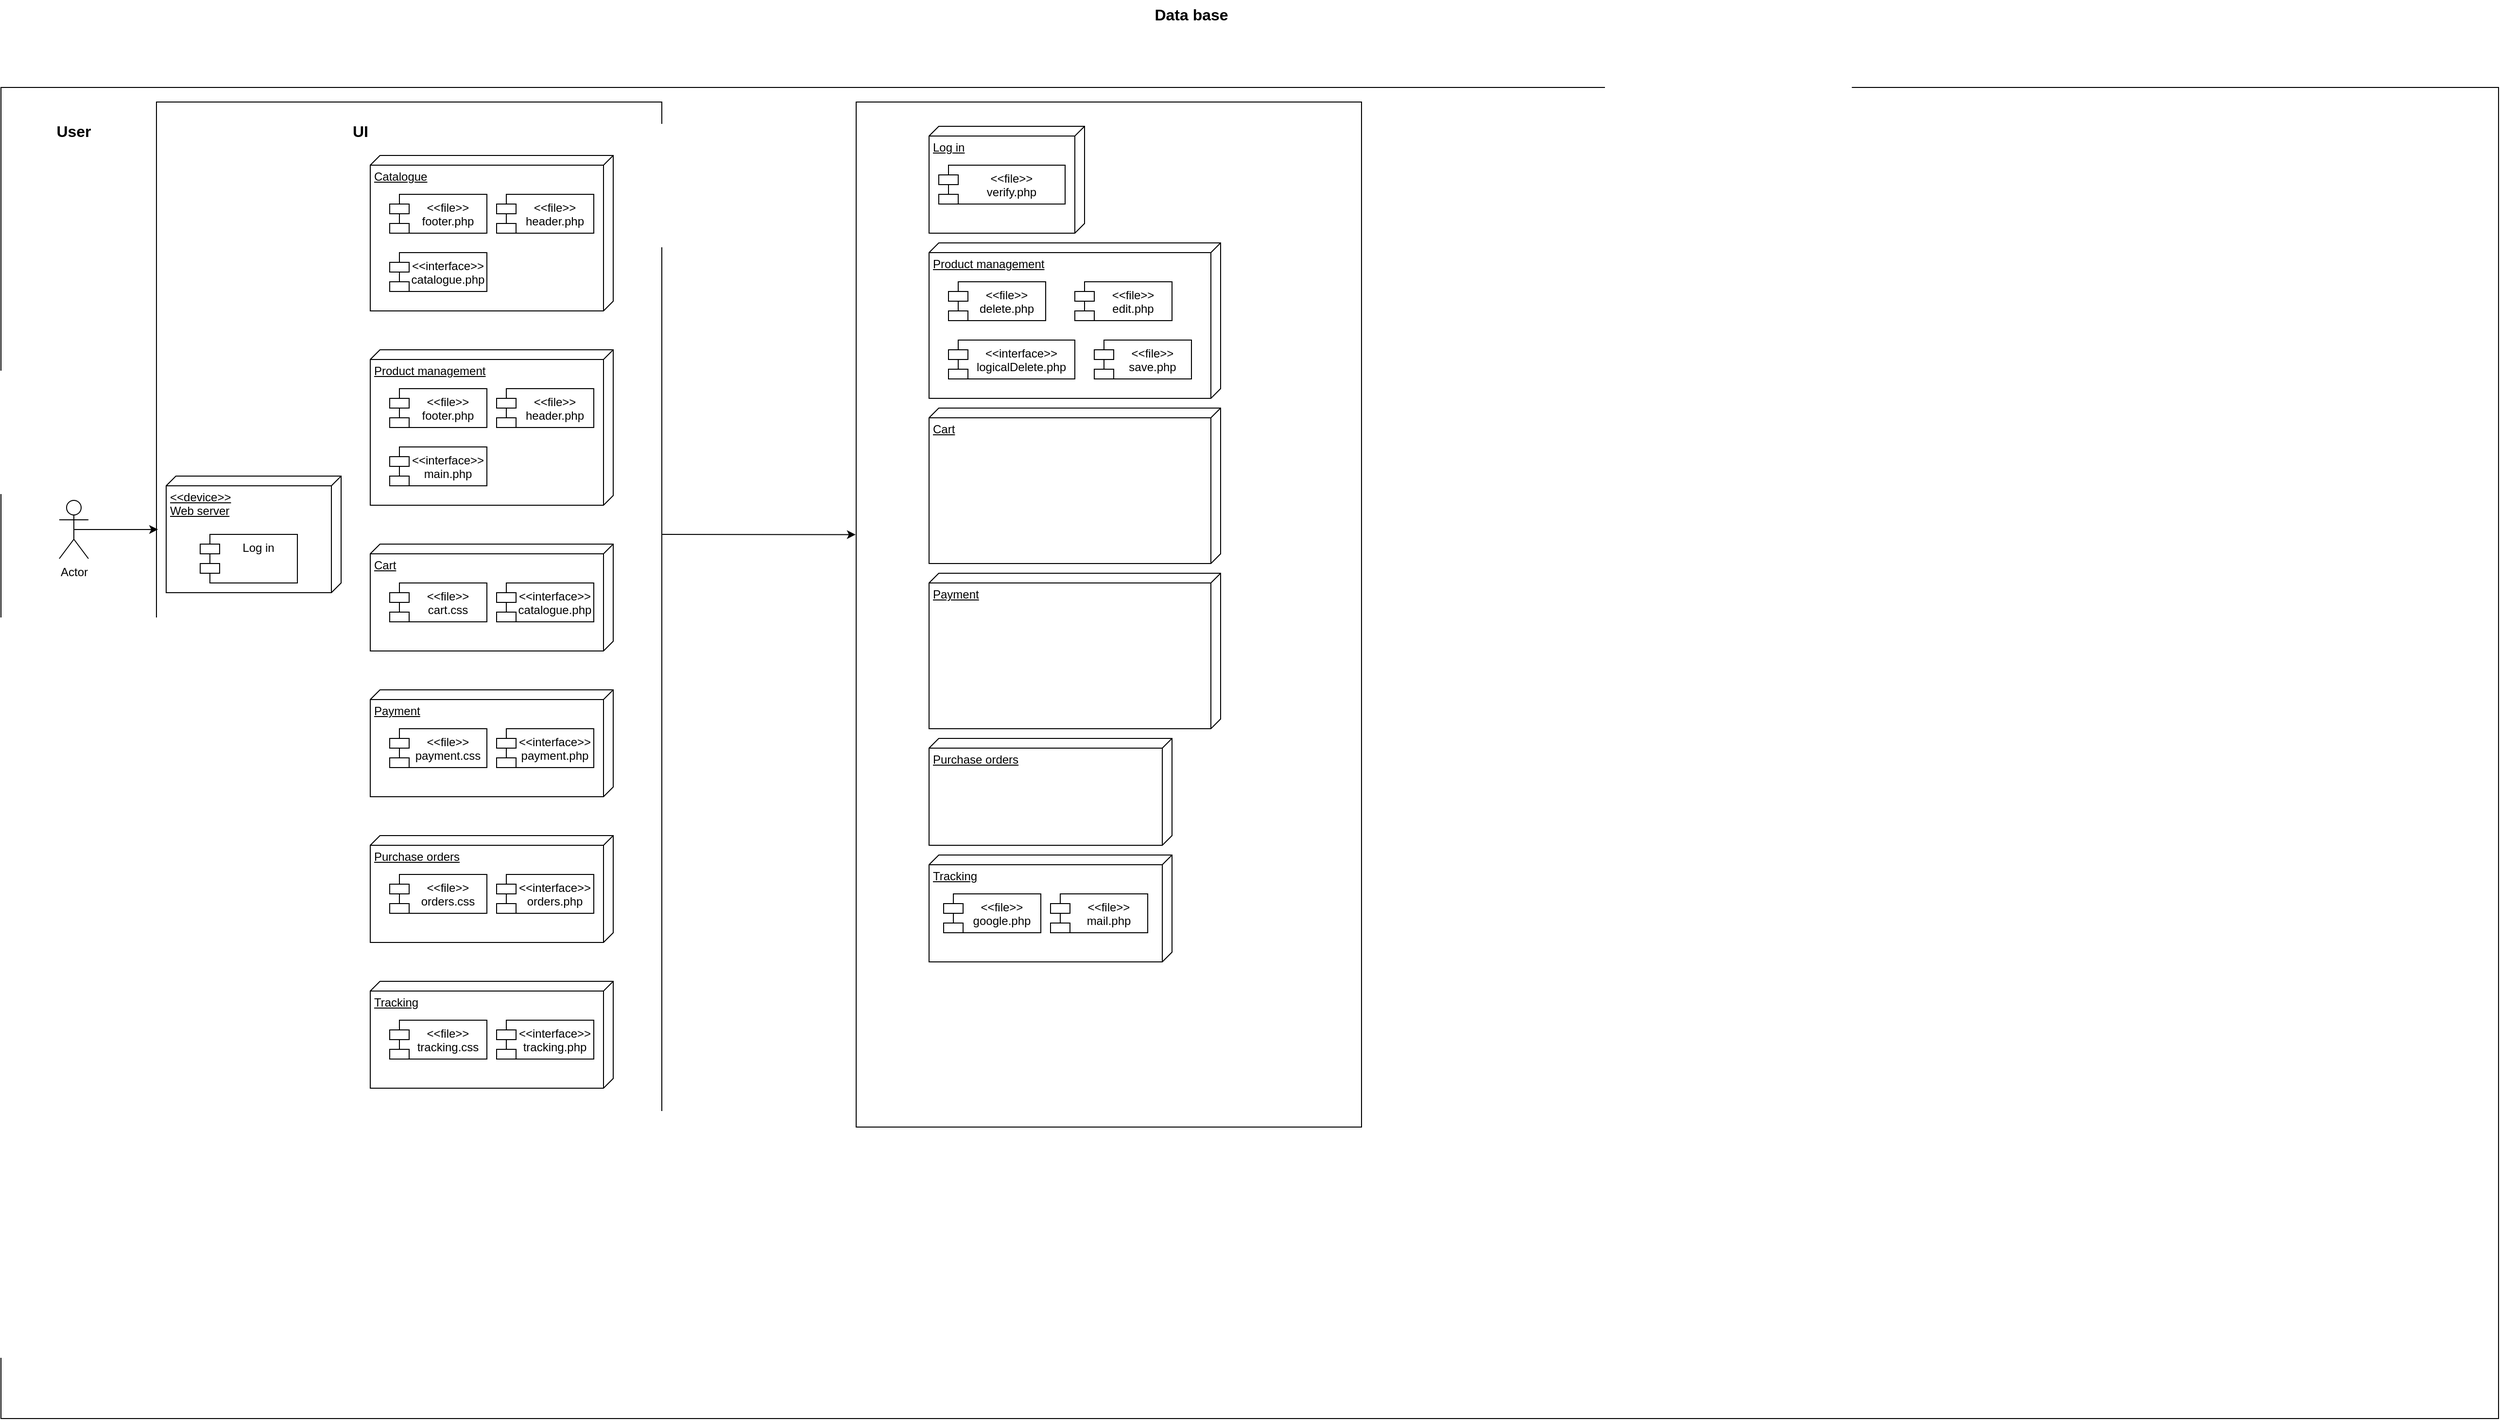 <mxfile version="22.0.5" type="github">
  <diagram name="Page-1" id="5f0bae14-7c28-e335-631c-24af17079c00">
    <mxGraphModel dx="1956" dy="2010" grid="1" gridSize="10" guides="1" tooltips="1" connect="1" arrows="1" fold="1" page="1" pageScale="1" pageWidth="1100" pageHeight="850" background="none" math="0" shadow="0">
      <root>
        <mxCell id="0" />
        <mxCell id="1" parent="0" />
        <mxCell id="J5J9uf3mER5z5vJLkw7r-1" value="" style="rounded=0;whiteSpace=wrap;html=1;movable=1;resizable=1;rotatable=1;deletable=1;editable=1;locked=0;connectable=1;" vertex="1" parent="1">
          <mxGeometry width="2570" height="1370" as="geometry" />
        </mxCell>
        <mxCell id="J5J9uf3mER5z5vJLkw7r-74" value="" style="rounded=0;whiteSpace=wrap;html=1;" vertex="1" parent="1">
          <mxGeometry x="160" y="15" width="520" height="1055" as="geometry" />
        </mxCell>
        <mxCell id="J5J9uf3mER5z5vJLkw7r-2" value="&lt;font style=&quot;font-size: 16px;&quot;&gt;&lt;b&gt;User&lt;/b&gt;&lt;/font&gt;" style="text;html=1;strokeColor=none;fillColor=none;align=center;verticalAlign=middle;whiteSpace=wrap;rounded=0;" vertex="1" parent="1">
          <mxGeometry x="45" y="30" width="60" height="30" as="geometry" />
        </mxCell>
        <mxCell id="J5J9uf3mER5z5vJLkw7r-3" value="&lt;font style=&quot;font-size: 16px;&quot;&gt;&lt;b&gt;UI&lt;/b&gt;&lt;/font&gt;" style="text;html=1;strokeColor=none;fillColor=none;align=center;verticalAlign=middle;whiteSpace=wrap;rounded=0;" vertex="1" parent="1">
          <mxGeometry x="340" y="30" width="60" height="30" as="geometry" />
        </mxCell>
        <mxCell id="J5J9uf3mER5z5vJLkw7r-4" value="&lt;span style=&quot;font-size: 16px;&quot;&gt;&lt;b&gt;&lt;br&gt;&lt;/b&gt;&lt;/span&gt;" style="text;html=1;strokeColor=none;fillColor=none;align=center;verticalAlign=middle;whiteSpace=wrap;rounded=0;" vertex="1" parent="1">
          <mxGeometry x="880" y="30" width="60" height="30" as="geometry" />
        </mxCell>
        <mxCell id="J5J9uf3mER5z5vJLkw7r-5" value="Actor" style="shape=umlActor;verticalLabelPosition=bottom;verticalAlign=top;html=1;outlineConnect=0;" vertex="1" parent="1">
          <mxGeometry x="60" y="425" width="30" height="60" as="geometry" />
        </mxCell>
        <mxCell id="J5J9uf3mER5z5vJLkw7r-46" value="&lt;span style=&quot;font-size: 16px;&quot;&gt;&lt;b&gt;Data base&lt;br&gt;&lt;/b&gt;&lt;/span&gt;" style="text;html=1;strokeColor=none;fillColor=none;align=center;verticalAlign=middle;whiteSpace=wrap;rounded=0;" vertex="1" parent="1">
          <mxGeometry x="1180" y="-90" width="90" height="30" as="geometry" />
        </mxCell>
        <mxCell id="J5J9uf3mER5z5vJLkw7r-49" value="" style="group;movable=1;resizable=1;rotatable=1;deletable=1;editable=1;locked=0;connectable=1;fillStyle=auto;" vertex="1" connectable="0" parent="1">
          <mxGeometry x="170" y="400" width="180" height="120" as="geometry" />
        </mxCell>
        <mxCell id="J5J9uf3mER5z5vJLkw7r-47" value="&amp;lt;&amp;lt;device&amp;gt;&amp;gt;&lt;br&gt;Web server" style="verticalAlign=top;align=left;spacingTop=8;spacingLeft=2;spacingRight=12;shape=cube;size=10;direction=south;fontStyle=4;html=1;whiteSpace=wrap;movable=0;resizable=0;rotatable=0;deletable=0;editable=0;locked=1;connectable=0;" vertex="1" parent="J5J9uf3mER5z5vJLkw7r-49">
          <mxGeometry width="180" height="120" as="geometry" />
        </mxCell>
        <mxCell id="J5J9uf3mER5z5vJLkw7r-48" value="Log in" style="shape=module;align=left;spacingLeft=20;align=center;verticalAlign=top;whiteSpace=wrap;html=1;" vertex="1" parent="J5J9uf3mER5z5vJLkw7r-49">
          <mxGeometry x="35" y="60" width="100" height="50" as="geometry" />
        </mxCell>
        <mxCell id="J5J9uf3mER5z5vJLkw7r-81" value="" style="group" vertex="1" connectable="0" parent="1">
          <mxGeometry x="380" y="70" width="250" height="160" as="geometry" />
        </mxCell>
        <mxCell id="J5J9uf3mER5z5vJLkw7r-75" value="Catalogue" style="verticalAlign=top;align=left;spacingTop=8;spacingLeft=2;spacingRight=12;shape=cube;size=10;direction=south;fontStyle=4;html=1;whiteSpace=wrap;" vertex="1" parent="J5J9uf3mER5z5vJLkw7r-81">
          <mxGeometry width="250" height="160" as="geometry" />
        </mxCell>
        <mxCell id="J5J9uf3mER5z5vJLkw7r-78" value="&amp;lt;&amp;lt;file&amp;gt;&amp;gt;&lt;br&gt;footer.php" style="shape=module;align=left;spacingLeft=20;align=center;verticalAlign=top;whiteSpace=wrap;html=1;" vertex="1" parent="J5J9uf3mER5z5vJLkw7r-81">
          <mxGeometry x="20" y="40" width="100" height="40" as="geometry" />
        </mxCell>
        <mxCell id="J5J9uf3mER5z5vJLkw7r-79" value="&amp;lt;&amp;lt;file&amp;gt;&amp;gt;&lt;br&gt;header.php" style="shape=module;align=left;spacingLeft=20;align=center;verticalAlign=top;whiteSpace=wrap;html=1;" vertex="1" parent="J5J9uf3mER5z5vJLkw7r-81">
          <mxGeometry x="130" y="40" width="100" height="40" as="geometry" />
        </mxCell>
        <mxCell id="J5J9uf3mER5z5vJLkw7r-80" value="&amp;lt;&amp;lt;interface&amp;gt;&amp;gt;&lt;br&gt;catalogue.php" style="shape=module;align=left;spacingLeft=20;align=center;verticalAlign=top;whiteSpace=wrap;html=1;" vertex="1" parent="J5J9uf3mER5z5vJLkw7r-81">
          <mxGeometry x="20" y="100" width="100" height="40" as="geometry" />
        </mxCell>
        <mxCell id="J5J9uf3mER5z5vJLkw7r-82" value="" style="group" vertex="1" connectable="0" parent="1">
          <mxGeometry x="380" y="270" width="250" height="160" as="geometry" />
        </mxCell>
        <mxCell id="J5J9uf3mER5z5vJLkw7r-83" value="Product management" style="verticalAlign=top;align=left;spacingTop=8;spacingLeft=2;spacingRight=12;shape=cube;size=10;direction=south;fontStyle=4;html=1;whiteSpace=wrap;" vertex="1" parent="J5J9uf3mER5z5vJLkw7r-82">
          <mxGeometry width="250" height="160" as="geometry" />
        </mxCell>
        <mxCell id="J5J9uf3mER5z5vJLkw7r-84" value="&amp;lt;&amp;lt;file&amp;gt;&amp;gt;&lt;br&gt;footer.php" style="shape=module;align=left;spacingLeft=20;align=center;verticalAlign=top;whiteSpace=wrap;html=1;" vertex="1" parent="J5J9uf3mER5z5vJLkw7r-82">
          <mxGeometry x="20" y="40" width="100" height="40" as="geometry" />
        </mxCell>
        <mxCell id="J5J9uf3mER5z5vJLkw7r-85" value="&amp;lt;&amp;lt;file&amp;gt;&amp;gt;&lt;br&gt;header.php" style="shape=module;align=left;spacingLeft=20;align=center;verticalAlign=top;whiteSpace=wrap;html=1;" vertex="1" parent="J5J9uf3mER5z5vJLkw7r-82">
          <mxGeometry x="130" y="40" width="100" height="40" as="geometry" />
        </mxCell>
        <mxCell id="J5J9uf3mER5z5vJLkw7r-86" value="&amp;lt;&amp;lt;interface&amp;gt;&amp;gt;&lt;br&gt;main.php" style="shape=module;align=left;spacingLeft=20;align=center;verticalAlign=top;whiteSpace=wrap;html=1;" vertex="1" parent="J5J9uf3mER5z5vJLkw7r-82">
          <mxGeometry x="20" y="100" width="100" height="40" as="geometry" />
        </mxCell>
        <mxCell id="J5J9uf3mER5z5vJLkw7r-87" value="" style="group" vertex="1" connectable="0" parent="1">
          <mxGeometry x="380" y="470" width="250" height="160" as="geometry" />
        </mxCell>
        <mxCell id="J5J9uf3mER5z5vJLkw7r-88" value="Cart" style="verticalAlign=top;align=left;spacingTop=8;spacingLeft=2;spacingRight=12;shape=cube;size=10;direction=south;fontStyle=4;html=1;whiteSpace=wrap;" vertex="1" parent="J5J9uf3mER5z5vJLkw7r-87">
          <mxGeometry width="250" height="110" as="geometry" />
        </mxCell>
        <mxCell id="J5J9uf3mER5z5vJLkw7r-89" value="&amp;lt;&amp;lt;file&amp;gt;&amp;gt;&lt;br&gt;cart.css" style="shape=module;align=left;spacingLeft=20;align=center;verticalAlign=top;whiteSpace=wrap;html=1;" vertex="1" parent="J5J9uf3mER5z5vJLkw7r-87">
          <mxGeometry x="20" y="40" width="100" height="40" as="geometry" />
        </mxCell>
        <mxCell id="J5J9uf3mER5z5vJLkw7r-91" value="&amp;lt;&amp;lt;interface&amp;gt;&amp;gt;&lt;br&gt;catalogue.php" style="shape=module;align=left;spacingLeft=20;align=center;verticalAlign=top;whiteSpace=wrap;html=1;" vertex="1" parent="J5J9uf3mER5z5vJLkw7r-87">
          <mxGeometry x="130" y="40" width="100" height="40" as="geometry" />
        </mxCell>
        <mxCell id="J5J9uf3mER5z5vJLkw7r-92" value="" style="group" vertex="1" connectable="0" parent="1">
          <mxGeometry x="380" y="620" width="250" height="160" as="geometry" />
        </mxCell>
        <mxCell id="J5J9uf3mER5z5vJLkw7r-93" value="Payment" style="verticalAlign=top;align=left;spacingTop=8;spacingLeft=2;spacingRight=12;shape=cube;size=10;direction=south;fontStyle=4;html=1;whiteSpace=wrap;" vertex="1" parent="J5J9uf3mER5z5vJLkw7r-92">
          <mxGeometry width="250" height="110" as="geometry" />
        </mxCell>
        <mxCell id="J5J9uf3mER5z5vJLkw7r-94" value="&amp;lt;&amp;lt;file&amp;gt;&amp;gt;&lt;br&gt;payment.css" style="shape=module;align=left;spacingLeft=20;align=center;verticalAlign=top;whiteSpace=wrap;html=1;" vertex="1" parent="J5J9uf3mER5z5vJLkw7r-92">
          <mxGeometry x="20" y="40" width="100" height="40" as="geometry" />
        </mxCell>
        <mxCell id="J5J9uf3mER5z5vJLkw7r-95" value="&amp;lt;&amp;lt;interface&amp;gt;&amp;gt;&lt;br&gt;payment.php" style="shape=module;align=left;spacingLeft=20;align=center;verticalAlign=top;whiteSpace=wrap;html=1;" vertex="1" parent="J5J9uf3mER5z5vJLkw7r-92">
          <mxGeometry x="130" y="40" width="100" height="40" as="geometry" />
        </mxCell>
        <mxCell id="J5J9uf3mER5z5vJLkw7r-96" value="" style="group" vertex="1" connectable="0" parent="1">
          <mxGeometry x="380" y="770" width="250" height="160" as="geometry" />
        </mxCell>
        <mxCell id="J5J9uf3mER5z5vJLkw7r-97" value="Purchase orders" style="verticalAlign=top;align=left;spacingTop=8;spacingLeft=2;spacingRight=12;shape=cube;size=10;direction=south;fontStyle=4;html=1;whiteSpace=wrap;" vertex="1" parent="J5J9uf3mER5z5vJLkw7r-96">
          <mxGeometry width="250" height="110" as="geometry" />
        </mxCell>
        <mxCell id="J5J9uf3mER5z5vJLkw7r-98" value="&amp;lt;&amp;lt;file&amp;gt;&amp;gt;&lt;br&gt;orders.css" style="shape=module;align=left;spacingLeft=20;align=center;verticalAlign=top;whiteSpace=wrap;html=1;" vertex="1" parent="J5J9uf3mER5z5vJLkw7r-96">
          <mxGeometry x="20" y="40" width="100" height="40" as="geometry" />
        </mxCell>
        <mxCell id="J5J9uf3mER5z5vJLkw7r-99" value="&amp;lt;&amp;lt;interface&amp;gt;&amp;gt;&lt;br&gt;orders.php" style="shape=module;align=left;spacingLeft=20;align=center;verticalAlign=top;whiteSpace=wrap;html=1;" vertex="1" parent="J5J9uf3mER5z5vJLkw7r-96">
          <mxGeometry x="130" y="40" width="100" height="40" as="geometry" />
        </mxCell>
        <mxCell id="J5J9uf3mER5z5vJLkw7r-100" value="" style="group" vertex="1" connectable="0" parent="1">
          <mxGeometry x="380" y="920" width="250" height="160" as="geometry" />
        </mxCell>
        <mxCell id="J5J9uf3mER5z5vJLkw7r-101" value="Tracking" style="verticalAlign=top;align=left;spacingTop=8;spacingLeft=2;spacingRight=12;shape=cube;size=10;direction=south;fontStyle=4;html=1;whiteSpace=wrap;" vertex="1" parent="J5J9uf3mER5z5vJLkw7r-100">
          <mxGeometry width="250" height="110" as="geometry" />
        </mxCell>
        <mxCell id="J5J9uf3mER5z5vJLkw7r-102" value="&amp;lt;&amp;lt;file&amp;gt;&amp;gt;&lt;br&gt;tracking.css" style="shape=module;align=left;spacingLeft=20;align=center;verticalAlign=top;whiteSpace=wrap;html=1;" vertex="1" parent="J5J9uf3mER5z5vJLkw7r-100">
          <mxGeometry x="20" y="40" width="100" height="40" as="geometry" />
        </mxCell>
        <mxCell id="J5J9uf3mER5z5vJLkw7r-103" value="&amp;lt;&amp;lt;interface&amp;gt;&amp;gt;&lt;br&gt;tracking.php" style="shape=module;align=left;spacingLeft=20;align=center;verticalAlign=top;whiteSpace=wrap;html=1;" vertex="1" parent="J5J9uf3mER5z5vJLkw7r-100">
          <mxGeometry x="130" y="40" width="100" height="40" as="geometry" />
        </mxCell>
        <mxCell id="J5J9uf3mER5z5vJLkw7r-104" value="" style="rounded=0;whiteSpace=wrap;html=1;" vertex="1" parent="1">
          <mxGeometry x="880" y="15" width="520" height="1055" as="geometry" />
        </mxCell>
        <mxCell id="J5J9uf3mER5z5vJLkw7r-105" value="" style="group" vertex="1" connectable="0" parent="1">
          <mxGeometry x="955" y="160" width="370" height="160" as="geometry" />
        </mxCell>
        <mxCell id="J5J9uf3mER5z5vJLkw7r-106" value="Product management" style="verticalAlign=top;align=left;spacingTop=8;spacingLeft=2;spacingRight=12;shape=cube;size=10;direction=south;fontStyle=4;html=1;whiteSpace=wrap;" vertex="1" parent="J5J9uf3mER5z5vJLkw7r-105">
          <mxGeometry width="300" height="160" as="geometry" />
        </mxCell>
        <mxCell id="J5J9uf3mER5z5vJLkw7r-107" value="&amp;lt;&amp;lt;file&amp;gt;&amp;gt;&lt;br&gt;delete.php" style="shape=module;align=left;spacingLeft=20;align=center;verticalAlign=top;whiteSpace=wrap;html=1;" vertex="1" parent="J5J9uf3mER5z5vJLkw7r-105">
          <mxGeometry x="20" y="40" width="100" height="40" as="geometry" />
        </mxCell>
        <mxCell id="J5J9uf3mER5z5vJLkw7r-108" value="&amp;lt;&amp;lt;file&amp;gt;&amp;gt;&lt;br style=&quot;border-color: var(--border-color);&quot;&gt;edit.php" style="shape=module;align=left;spacingLeft=20;align=center;verticalAlign=top;whiteSpace=wrap;html=1;" vertex="1" parent="J5J9uf3mER5z5vJLkw7r-105">
          <mxGeometry x="150" y="40" width="100" height="40" as="geometry" />
        </mxCell>
        <mxCell id="J5J9uf3mER5z5vJLkw7r-109" value="&amp;lt;&amp;lt;interface&amp;gt;&amp;gt;&lt;br&gt;logicalDelete.php" style="shape=module;align=left;spacingLeft=20;align=center;verticalAlign=top;whiteSpace=wrap;html=1;" vertex="1" parent="J5J9uf3mER5z5vJLkw7r-105">
          <mxGeometry x="20" y="100" width="130" height="40" as="geometry" />
        </mxCell>
        <mxCell id="J5J9uf3mER5z5vJLkw7r-115" value="&amp;lt;&amp;lt;file&amp;gt;&amp;gt;&lt;br style=&quot;border-color: var(--border-color);&quot;&gt;save.php" style="shape=module;align=left;spacingLeft=20;align=center;verticalAlign=top;whiteSpace=wrap;html=1;" vertex="1" parent="J5J9uf3mER5z5vJLkw7r-105">
          <mxGeometry x="170" y="100" width="100" height="40" as="geometry" />
        </mxCell>
        <mxCell id="J5J9uf3mER5z5vJLkw7r-116" value="" style="group" vertex="1" connectable="0" parent="1">
          <mxGeometry x="955" y="40" width="370" height="160" as="geometry" />
        </mxCell>
        <mxCell id="J5J9uf3mER5z5vJLkw7r-117" value="Log in" style="verticalAlign=top;align=left;spacingTop=8;spacingLeft=2;spacingRight=12;shape=cube;size=10;direction=south;fontStyle=4;html=1;whiteSpace=wrap;" vertex="1" parent="J5J9uf3mER5z5vJLkw7r-116">
          <mxGeometry width="160" height="110" as="geometry" />
        </mxCell>
        <mxCell id="J5J9uf3mER5z5vJLkw7r-120" value="&amp;lt;&amp;lt;file&amp;gt;&amp;gt;&lt;br&gt;verify.php" style="shape=module;align=left;spacingLeft=20;align=center;verticalAlign=top;whiteSpace=wrap;html=1;" vertex="1" parent="J5J9uf3mER5z5vJLkw7r-116">
          <mxGeometry x="10" y="40" width="130" height="40" as="geometry" />
        </mxCell>
        <mxCell id="J5J9uf3mER5z5vJLkw7r-123" style="edgeStyle=orthogonalEdgeStyle;rounded=0;orthogonalLoop=1;jettySize=auto;html=1;exitX=0.5;exitY=0.5;exitDx=0;exitDy=0;exitPerimeter=0;entryX=0.003;entryY=0.417;entryDx=0;entryDy=0;entryPerimeter=0;fontFamily=Helvetica;fontSize=12;fontColor=default;" edge="1" parent="1" source="J5J9uf3mER5z5vJLkw7r-5" target="J5J9uf3mER5z5vJLkw7r-74">
          <mxGeometry relative="1" as="geometry" />
        </mxCell>
        <mxCell id="J5J9uf3mER5z5vJLkw7r-124" value="" style="endArrow=classic;html=1;rounded=0;fontFamily=Helvetica;fontSize=12;fontColor=default;entryX=-0.001;entryY=0.422;entryDx=0;entryDy=0;entryPerimeter=0;" edge="1" parent="1" target="J5J9uf3mER5z5vJLkw7r-104">
          <mxGeometry width="50" height="50" relative="1" as="geometry">
            <mxPoint x="680" y="460" as="sourcePoint" />
            <mxPoint x="730" y="410" as="targetPoint" />
          </mxGeometry>
        </mxCell>
        <mxCell id="J5J9uf3mER5z5vJLkw7r-125" value="" style="group" vertex="1" connectable="0" parent="1">
          <mxGeometry x="955" y="330" width="370" height="160" as="geometry" />
        </mxCell>
        <mxCell id="J5J9uf3mER5z5vJLkw7r-126" value="Cart" style="verticalAlign=top;align=left;spacingTop=8;spacingLeft=2;spacingRight=12;shape=cube;size=10;direction=south;fontStyle=4;html=1;whiteSpace=wrap;" vertex="1" parent="J5J9uf3mER5z5vJLkw7r-125">
          <mxGeometry width="300" height="160" as="geometry" />
        </mxCell>
        <mxCell id="J5J9uf3mER5z5vJLkw7r-132" value="Payment" style="verticalAlign=top;align=left;spacingTop=8;spacingLeft=2;spacingRight=12;shape=cube;size=10;direction=south;fontStyle=4;html=1;whiteSpace=wrap;" vertex="1" parent="1">
          <mxGeometry x="955" y="500" width="300" height="160" as="geometry" />
        </mxCell>
        <mxCell id="J5J9uf3mER5z5vJLkw7r-135" value="Purchase orders" style="verticalAlign=top;align=left;spacingTop=8;spacingLeft=2;spacingRight=12;shape=cube;size=10;direction=south;fontStyle=4;html=1;whiteSpace=wrap;" vertex="1" parent="1">
          <mxGeometry x="955" y="670" width="250" height="110" as="geometry" />
        </mxCell>
        <mxCell id="J5J9uf3mER5z5vJLkw7r-138" value="Tracking" style="verticalAlign=top;align=left;spacingTop=8;spacingLeft=2;spacingRight=12;shape=cube;size=10;direction=south;fontStyle=4;html=1;whiteSpace=wrap;" vertex="1" parent="1">
          <mxGeometry x="955" y="790" width="250" height="110" as="geometry" />
        </mxCell>
        <mxCell id="J5J9uf3mER5z5vJLkw7r-139" value="&amp;lt;&amp;lt;file&amp;gt;&amp;gt;&lt;br&gt;google.php" style="shape=module;align=left;spacingLeft=20;align=center;verticalAlign=top;whiteSpace=wrap;html=1;" vertex="1" parent="1">
          <mxGeometry x="970" y="830" width="100" height="40" as="geometry" />
        </mxCell>
        <mxCell id="J5J9uf3mER5z5vJLkw7r-140" value="&amp;lt;&amp;lt;file&amp;gt;&amp;gt;&lt;br&gt;mail.php" style="shape=module;align=left;spacingLeft=20;align=center;verticalAlign=top;whiteSpace=wrap;html=1;" vertex="1" parent="1">
          <mxGeometry x="1080" y="830" width="100" height="40" as="geometry" />
        </mxCell>
      </root>
    </mxGraphModel>
  </diagram>
</mxfile>
